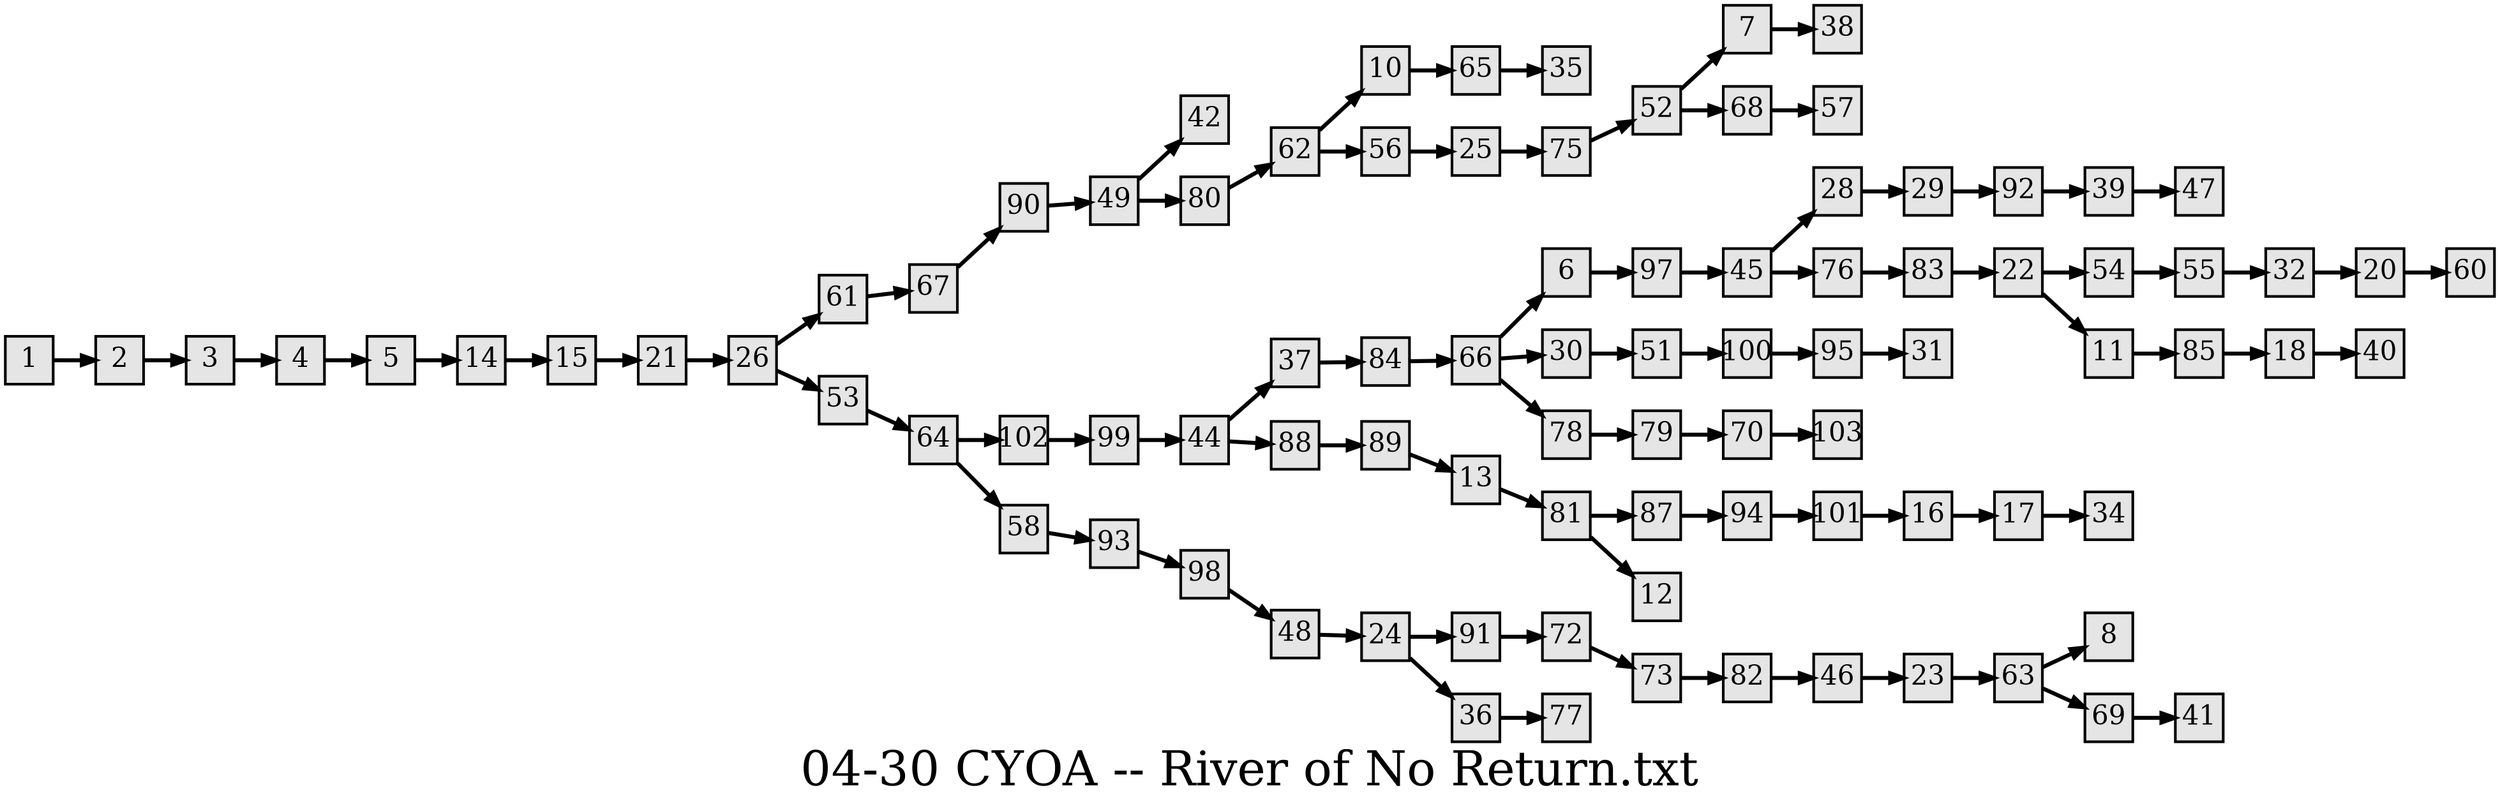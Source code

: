 digraph g{
  graph [ label="04-30 CYOA -- River of No Return.txt" rankdir=LR, ordering=out, fontsize=36, nodesep="0.35", ranksep="0.45"];
  node  [shape=rect, penwidth=2, fontsize=20, style=filled, fillcolor=grey90, margin="0,0", labelfloat=true, regular=true, fixedsize=true];
  edge  [labelfloat=true, penwidth=3, fontsize=12];
  1 -> 2;
  2 -> 3;
  3 -> 4;
  4 -> 5;
  5 -> 14;
  6 -> 97;
  7 -> 38;
  10 -> 65;
  11 -> 85;
  13 -> 81;
  14 -> 15;
  15 -> 21;
  16 -> 17;
  17 -> 34;
  18 -> 40;
  20 -> 60;
  21 -> 26;
  22 -> 54;
  22 -> 11;
  23 -> 63;
  24 -> 91;
  24 -> 36;
  25 -> 75;
  26 -> 61;
  26 -> 53;
  28 -> 29;
  29 -> 92;
  30 -> 51;
  32 -> 20;
  36 -> 77;
  37 -> 84;
  39 -> 47;
  44 -> 37;
  44 -> 88;
  45 -> 28;
  45 -> 76;
  46 -> 23;
  48 -> 24;
  49 -> 42;
  49 -> 80;
  51 -> 100;
  52 -> 7;
  52 -> 68;
  53 -> 64;
  54 -> 55;
  55 -> 32;
  56 -> 25;
  58 -> 93;
  61 -> 67;
  62 -> 10;
  62 -> 56;
  63 -> 8;
  63 -> 69;
  64 -> 102;
  64 -> 58;
  65 -> 35;
  66 -> 6;
  66 -> 30;
  66 -> 78;
  67 -> 90;
  68 -> 57;
  69 -> 41;
  70 -> 103;
  72 -> 73;
  73 -> 82;
  75 -> 52;
  76 -> 83;
  78 -> 79;
  79 -> 70;
  80 -> 62;
  81 -> 87;
  81 -> 12;
  82 -> 46;
  83 -> 22;
  84 -> 66;
  85 -> 18;
  87 -> 94;
  88 -> 89;
  89 -> 13;
  90 -> 49;
  91 -> 72;
  92 -> 39;
  93 -> 98;
  94 -> 101;
  95 -> 31;
  97 -> 45;
  98 -> 48;
  99 -> 44;
  100 -> 95;
  101 -> 16;
  102 -> 99;
  
  
}

